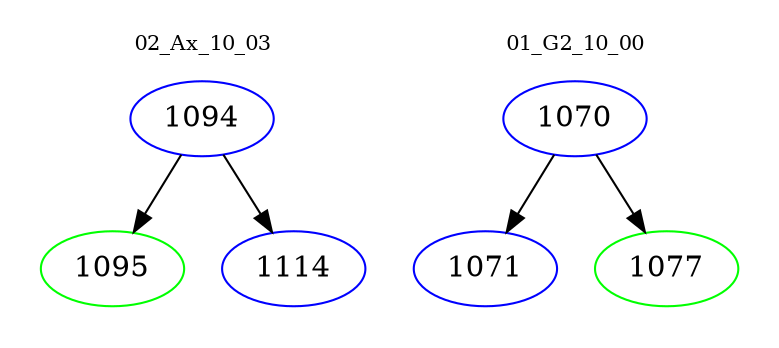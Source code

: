 digraph{
subgraph cluster_0 {
color = white
label = "02_Ax_10_03";
fontsize=10;
T0_1094 [label="1094", color="blue"]
T0_1094 -> T0_1095 [color="black"]
T0_1095 [label="1095", color="green"]
T0_1094 -> T0_1114 [color="black"]
T0_1114 [label="1114", color="blue"]
}
subgraph cluster_1 {
color = white
label = "01_G2_10_00";
fontsize=10;
T1_1070 [label="1070", color="blue"]
T1_1070 -> T1_1071 [color="black"]
T1_1071 [label="1071", color="blue"]
T1_1070 -> T1_1077 [color="black"]
T1_1077 [label="1077", color="green"]
}
}
